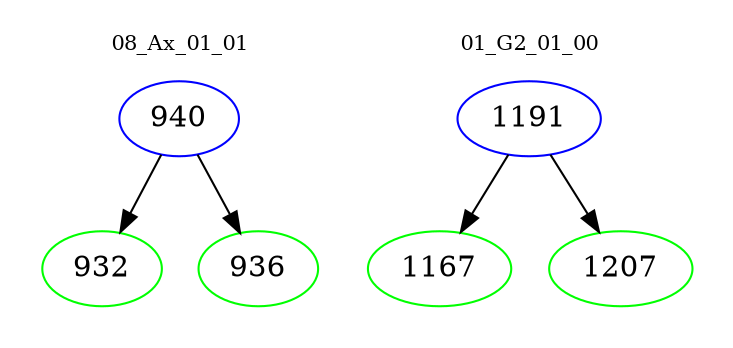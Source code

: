 digraph{
subgraph cluster_0 {
color = white
label = "08_Ax_01_01";
fontsize=10;
T0_940 [label="940", color="blue"]
T0_940 -> T0_932 [color="black"]
T0_932 [label="932", color="green"]
T0_940 -> T0_936 [color="black"]
T0_936 [label="936", color="green"]
}
subgraph cluster_1 {
color = white
label = "01_G2_01_00";
fontsize=10;
T1_1191 [label="1191", color="blue"]
T1_1191 -> T1_1167 [color="black"]
T1_1167 [label="1167", color="green"]
T1_1191 -> T1_1207 [color="black"]
T1_1207 [label="1207", color="green"]
}
}
